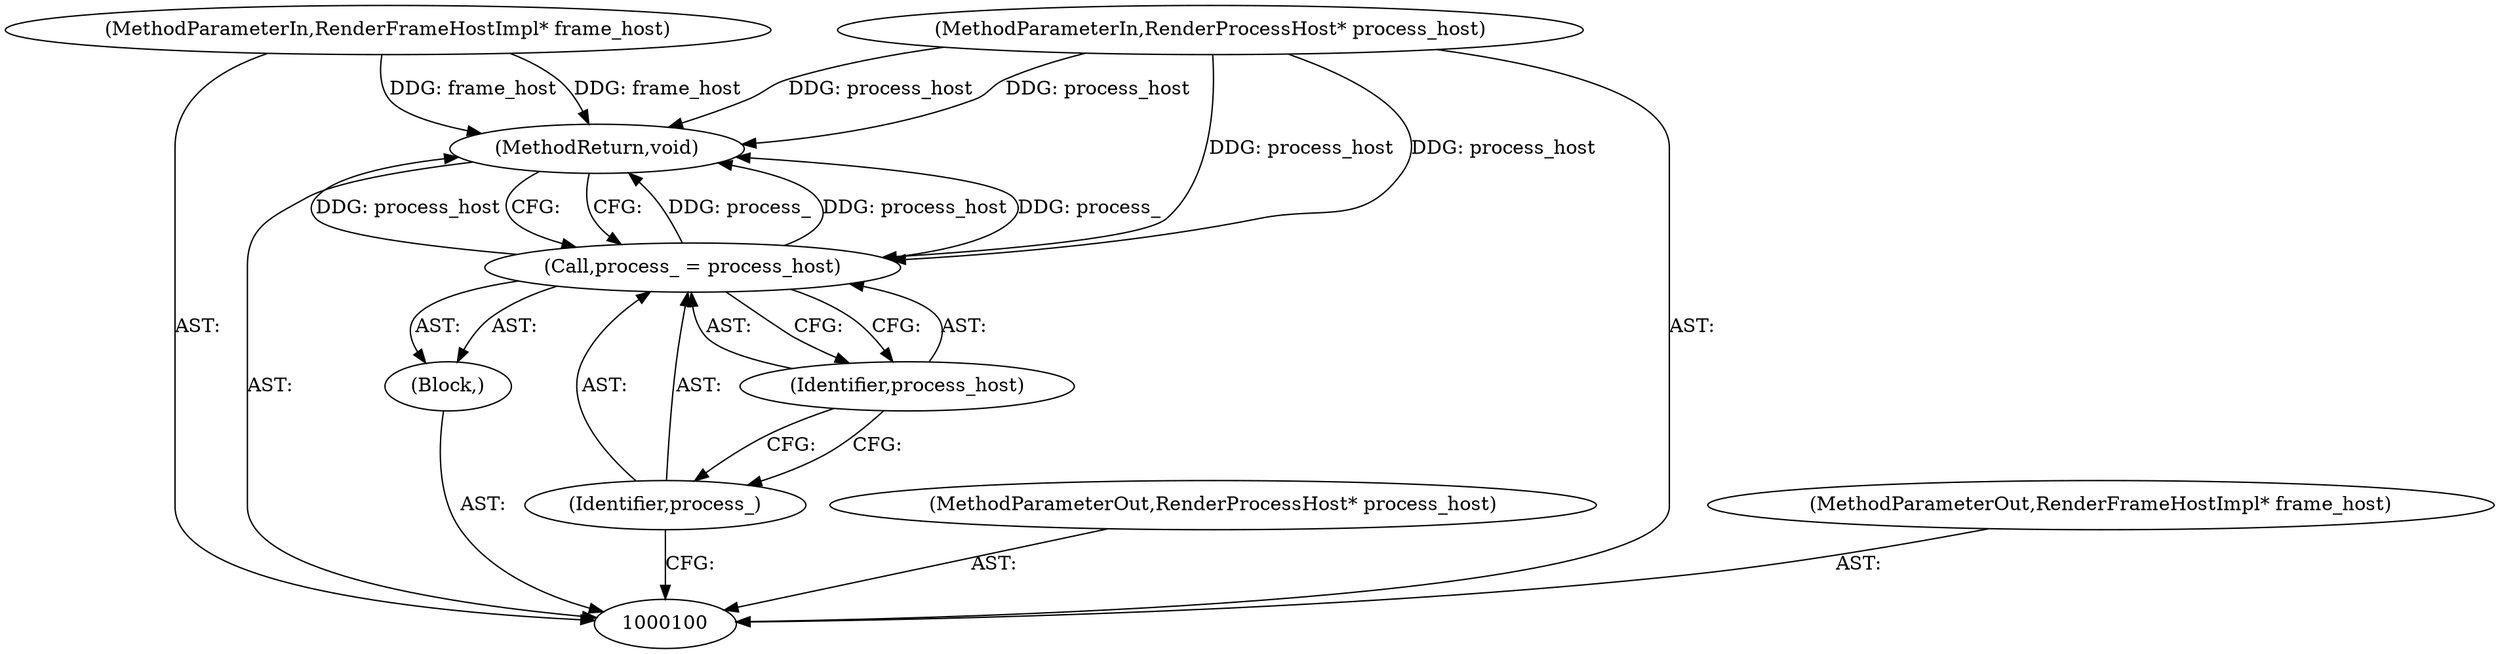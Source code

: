 digraph "1_Chrome_3c8e4852477d5b1e2da877808c998dc57db9460f_33" {
"1000107" [label="(MethodReturn,void)"];
"1000101" [label="(MethodParameterIn,RenderProcessHost* process_host)"];
"1000118" [label="(MethodParameterOut,RenderProcessHost* process_host)"];
"1000102" [label="(MethodParameterIn,RenderFrameHostImpl* frame_host)"];
"1000119" [label="(MethodParameterOut,RenderFrameHostImpl* frame_host)"];
"1000103" [label="(Block,)"];
"1000106" [label="(Identifier,process_host)"];
"1000104" [label="(Call,process_ = process_host)"];
"1000105" [label="(Identifier,process_)"];
"1000107" -> "1000100"  [label="AST: "];
"1000107" -> "1000104"  [label="CFG: "];
"1000104" -> "1000107"  [label="DDG: process_"];
"1000104" -> "1000107"  [label="DDG: process_host"];
"1000102" -> "1000107"  [label="DDG: frame_host"];
"1000101" -> "1000107"  [label="DDG: process_host"];
"1000101" -> "1000100"  [label="AST: "];
"1000101" -> "1000107"  [label="DDG: process_host"];
"1000101" -> "1000104"  [label="DDG: process_host"];
"1000118" -> "1000100"  [label="AST: "];
"1000102" -> "1000100"  [label="AST: "];
"1000102" -> "1000107"  [label="DDG: frame_host"];
"1000119" -> "1000100"  [label="AST: "];
"1000103" -> "1000100"  [label="AST: "];
"1000104" -> "1000103"  [label="AST: "];
"1000106" -> "1000104"  [label="AST: "];
"1000106" -> "1000105"  [label="CFG: "];
"1000104" -> "1000106"  [label="CFG: "];
"1000104" -> "1000103"  [label="AST: "];
"1000104" -> "1000106"  [label="CFG: "];
"1000105" -> "1000104"  [label="AST: "];
"1000106" -> "1000104"  [label="AST: "];
"1000107" -> "1000104"  [label="CFG: "];
"1000104" -> "1000107"  [label="DDG: process_"];
"1000104" -> "1000107"  [label="DDG: process_host"];
"1000101" -> "1000104"  [label="DDG: process_host"];
"1000105" -> "1000104"  [label="AST: "];
"1000105" -> "1000100"  [label="CFG: "];
"1000106" -> "1000105"  [label="CFG: "];
}
